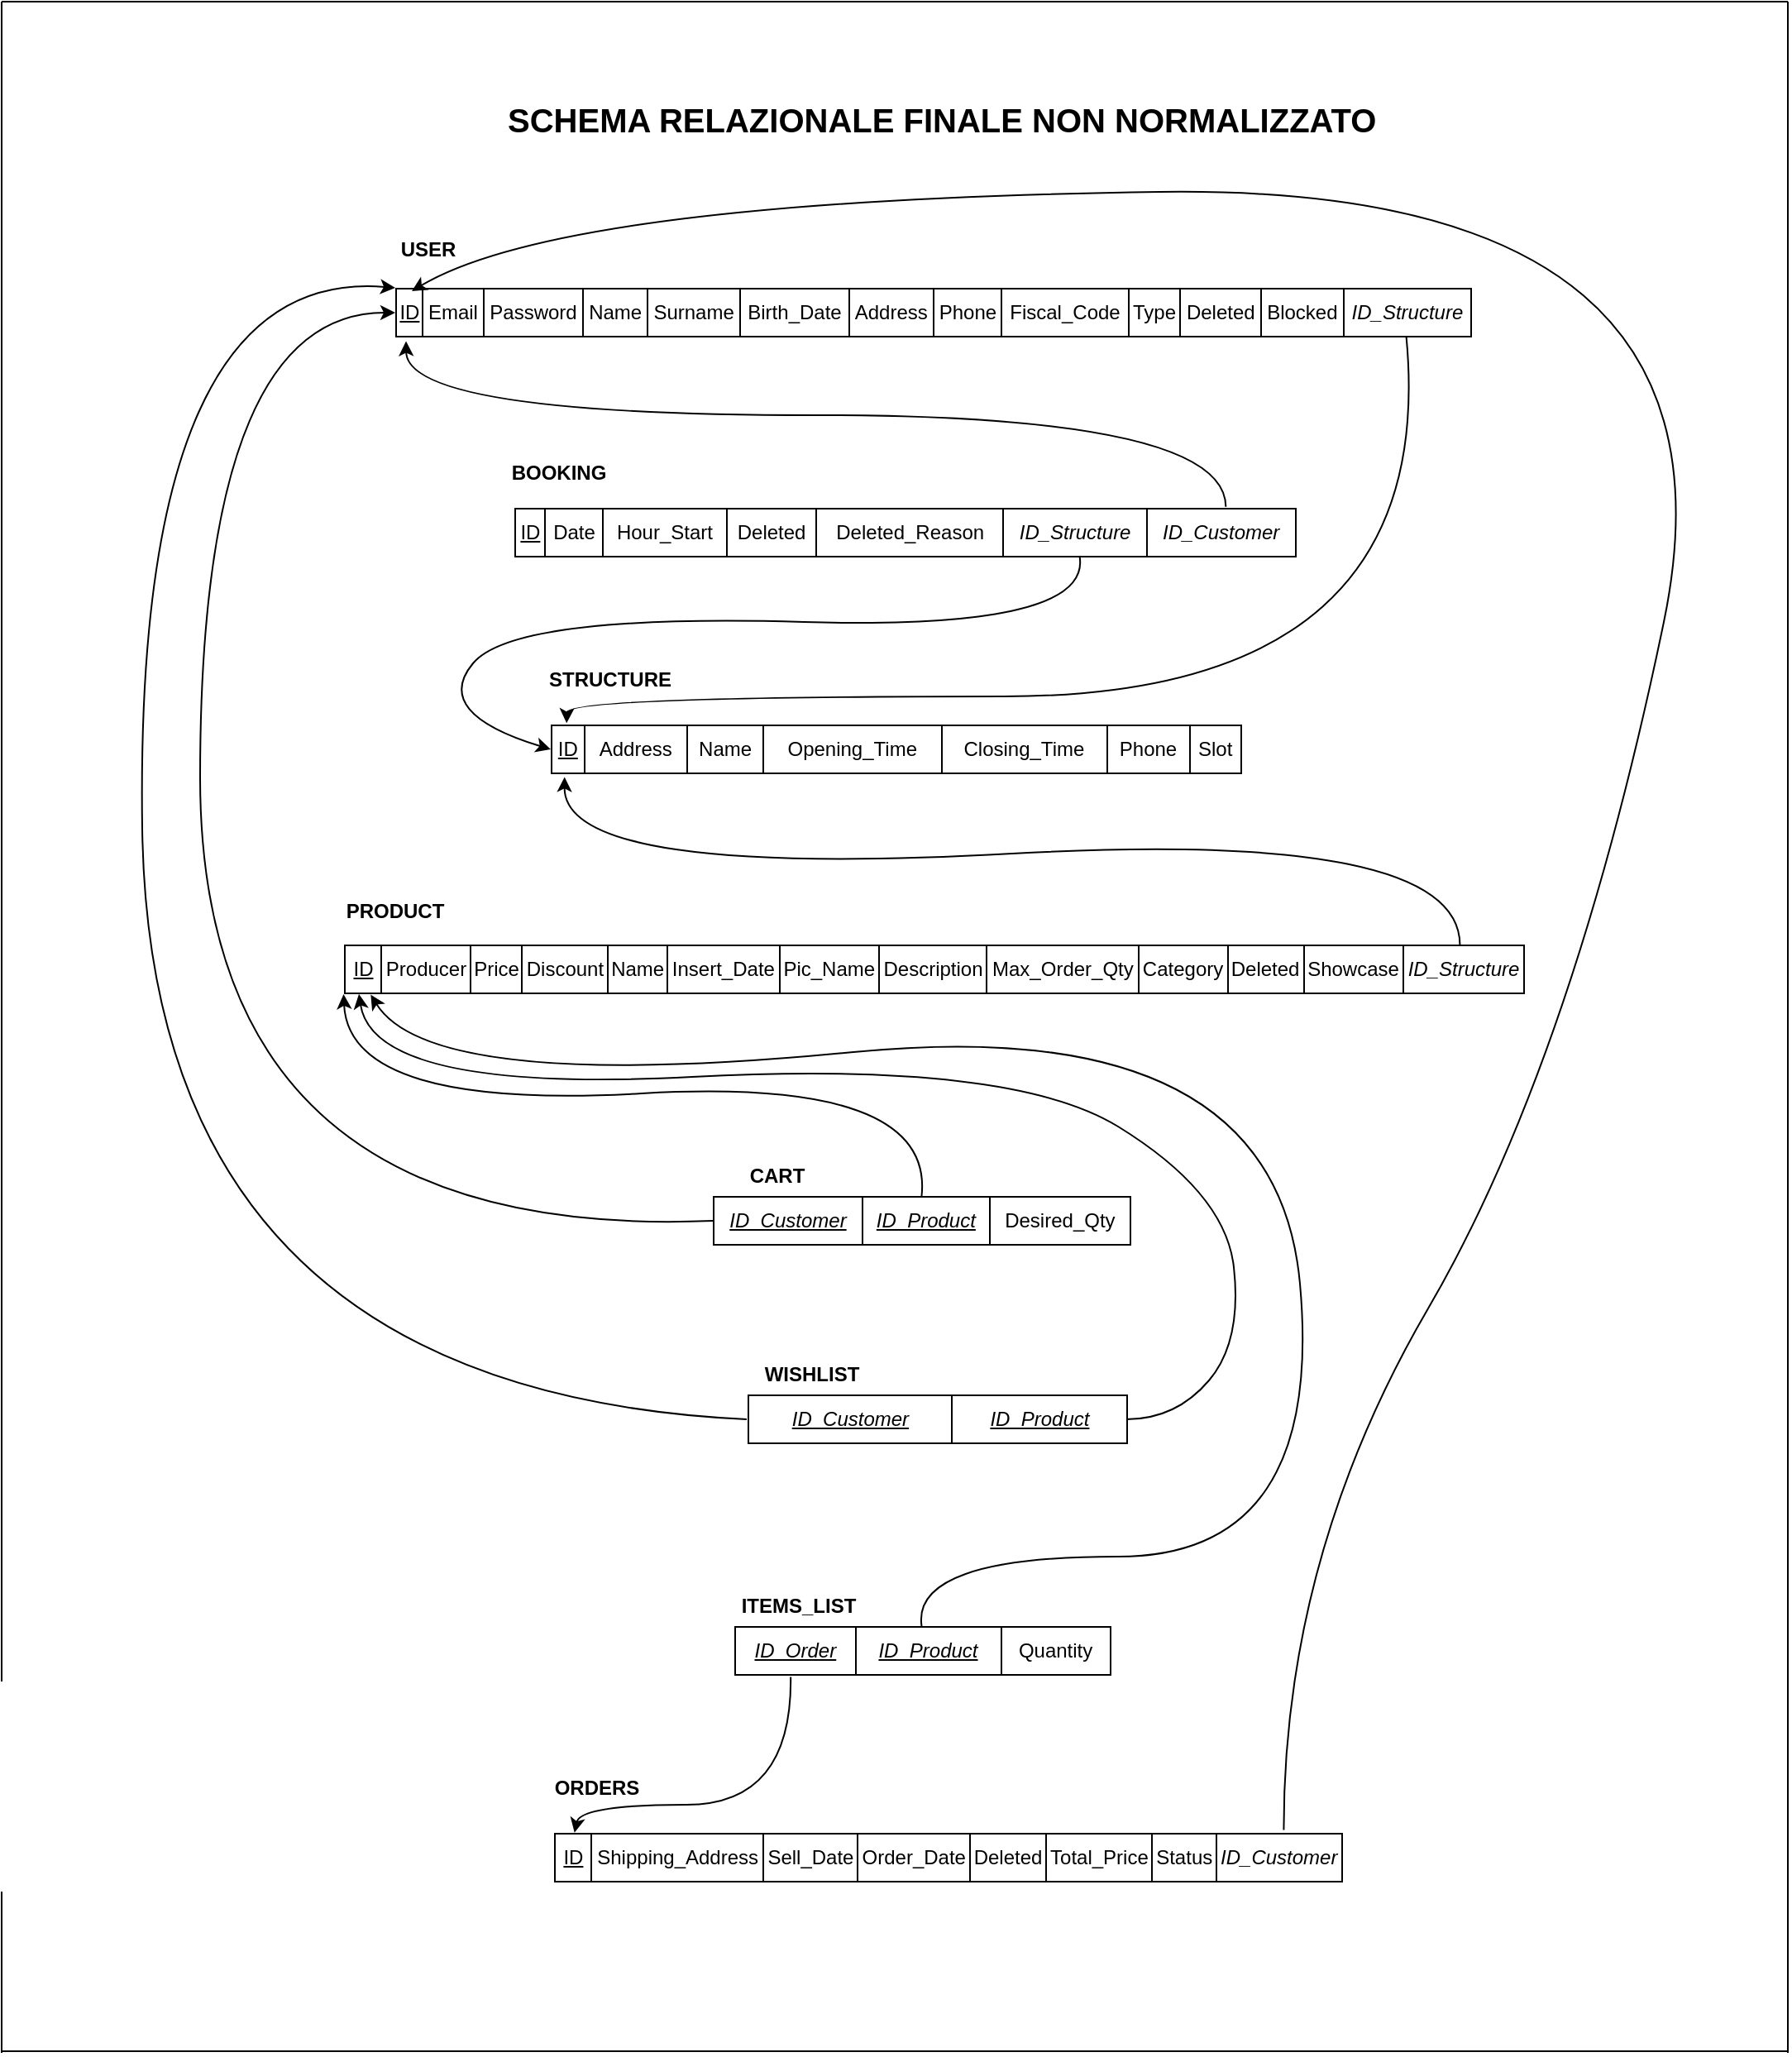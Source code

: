 <mxfile version="13.2.4" type="github">
  <diagram id="C5RBs43oDa-KdzZeNtuy" name="Page-1">
    <mxGraphModel dx="3324" dy="1542" grid="1" gridSize="10" guides="1" tooltips="1" connect="1" arrows="1" fold="1" page="1" pageScale="1.5" pageWidth="827" pageHeight="1169" math="0" shadow="0" extFonts="Quicksand^https://fonts.googleapis.com/css?family=Quicksand|Gruppo^https://fonts.googleapis.com/css?family=Gruppo|Pompiere^https://fonts.googleapis.com/css?family=Pompiere">
      <root>
        <mxCell id="WIyWlLk6GJQsqaUBKTNV-0" />
        <mxCell id="WIyWlLk6GJQsqaUBKTNV-1" parent="WIyWlLk6GJQsqaUBKTNV-0" />
        <mxCell id="EIEGdvuZ-sx4ZcDznCTi-5" value="&lt;table border=&quot;1&quot; width=&quot;100%&quot; style=&quot;width: 100% ; height: 100% ; border-collapse: collapse ; border: 1px solid rgb(0 , 0 , 0)&quot;&gt;&lt;tbody&gt;&lt;tr&gt;&lt;td&gt;&lt;u&gt;ID&lt;/u&gt;&lt;/td&gt;&lt;td&gt;Address&lt;/td&gt;&lt;td&gt;Name&lt;/td&gt;&lt;td&gt;Opening_Time&lt;/td&gt;&lt;td&gt;Closing_Time&lt;/td&gt;&lt;td&gt;Phone&lt;/td&gt;&lt;td&gt;Slot&lt;/td&gt;&lt;/tr&gt;&lt;/tbody&gt;&lt;/table&gt;" style="text;html=1;strokeColor=none;fillColor=none;overflow=fill;align=center;" parent="WIyWlLk6GJQsqaUBKTNV-1" vertex="1">
          <mxGeometry x="412" y="477" width="417.5" height="30" as="geometry" />
        </mxCell>
        <mxCell id="EIEGdvuZ-sx4ZcDznCTi-8" value="&lt;b&gt;STRUCTURE&lt;/b&gt;" style="text;html=1;strokeColor=none;fillColor=none;align=center;verticalAlign=middle;whiteSpace=wrap;rounded=0;" parent="WIyWlLk6GJQsqaUBKTNV-1" vertex="1">
          <mxGeometry x="427.5" y="440" width="40" height="20" as="geometry" />
        </mxCell>
        <mxCell id="EIEGdvuZ-sx4ZcDznCTi-9" value="&lt;table border=&quot;1&quot; width=&quot;100%&quot; style=&quot;width: 100% ; height: 100% ; border-collapse: collapse ; border: 1px solid rgb(0 , 0 , 0)&quot;&gt;&lt;tbody&gt;&lt;tr&gt;&lt;td&gt;&lt;u&gt;ID&lt;/u&gt;&lt;/td&gt;&lt;td&gt;Date&lt;/td&gt;&lt;td&gt;Hour_Start&lt;/td&gt;&lt;td&gt;Deleted&lt;/td&gt;&lt;td&gt;Deleted_Reason&lt;/td&gt;&lt;td&gt;&lt;i&gt;ID_Structure&lt;/i&gt;&lt;/td&gt;&lt;td&gt;&lt;i&gt;ID_Customer&lt;/i&gt;&lt;/td&gt;&lt;/tr&gt;&lt;/tbody&gt;&lt;/table&gt;" style="text;html=1;strokeColor=none;fillColor=none;overflow=fill;align=center;" parent="WIyWlLk6GJQsqaUBKTNV-1" vertex="1">
          <mxGeometry x="389.75" y="346" width="473" height="30" as="geometry" />
        </mxCell>
        <mxCell id="EIEGdvuZ-sx4ZcDznCTi-10" value="&lt;b&gt;BOOKING&lt;/b&gt;" style="text;html=1;strokeColor=none;fillColor=none;align=center;verticalAlign=middle;whiteSpace=wrap;rounded=0;" parent="WIyWlLk6GJQsqaUBKTNV-1" vertex="1">
          <mxGeometry x="396.75" y="315" width="40" height="20" as="geometry" />
        </mxCell>
        <mxCell id="KOET7OHkxtdppqmsKOV2-9" value="&lt;table border=&quot;1&quot; width=&quot;100%&quot; style=&quot;width: 100% ; height: 100% ; border-collapse: collapse ; border: 1px solid rgb(0 , 0 , 0)&quot;&gt;&lt;tbody&gt;&lt;tr&gt;&lt;td&gt;&amp;nbsp;&lt;u&gt;ID&lt;/u&gt;&amp;nbsp;&lt;/td&gt;&lt;td&gt;Producer&lt;/td&gt;&lt;td&gt;Price&lt;/td&gt;&lt;td&gt;Discount&lt;/td&gt;&lt;td&gt;Name&lt;/td&gt;&lt;td&gt;Insert_Date&lt;/td&gt;&lt;td&gt;Pic_Name&lt;/td&gt;&lt;td&gt;Description&lt;/td&gt;&lt;td&gt;Max_Order_Qty&lt;/td&gt;&lt;td&gt;Category&lt;/td&gt;&lt;td&gt;Deleted&lt;/td&gt;&lt;td&gt;Showcase&lt;/td&gt;&lt;td&gt;&lt;i&gt;ID_Structure&lt;/i&gt;&lt;/td&gt;&lt;/tr&gt;&lt;/tbody&gt;&lt;/table&gt;" style="text;html=1;strokeColor=none;fillColor=none;overflow=fill;align=center;" parent="WIyWlLk6GJQsqaUBKTNV-1" vertex="1">
          <mxGeometry x="286.75" y="610" width="713.5" height="30" as="geometry" />
        </mxCell>
        <mxCell id="KOET7OHkxtdppqmsKOV2-10" value="&lt;b&gt;PRODUCT&lt;/b&gt;" style="text;html=1;strokeColor=none;fillColor=none;align=center;verticalAlign=middle;whiteSpace=wrap;rounded=0;" parent="WIyWlLk6GJQsqaUBKTNV-1" vertex="1">
          <mxGeometry x="298.25" y="580" width="40" height="20" as="geometry" />
        </mxCell>
        <mxCell id="IJAy8uQEqMEVMCcrtVZX-7" value="&lt;table border=&quot;1&quot; width=&quot;100%&quot; style=&quot;width: 100% ; height: 100% ; border-collapse: collapse ; border: 1px solid rgb(0 , 0 , 0)&quot;&gt;&lt;tbody&gt;&lt;tr&gt;&lt;td&gt;&lt;span style=&quot;font-style: normal&quot;&gt;&amp;nbsp;&lt;u&gt;ID&lt;/u&gt;&amp;nbsp;&lt;/span&gt;&lt;/td&gt;&lt;td&gt;&lt;span style=&quot;font-style: normal&quot;&gt;Shipping_Address&lt;/span&gt;&lt;/td&gt;&lt;td&gt;&lt;span style=&quot;font-style: normal&quot;&gt;Sell_Date&lt;/span&gt;&lt;/td&gt;&lt;td&gt;&lt;span style=&quot;font-style: normal&quot;&gt;Order_Date&lt;/span&gt;&lt;/td&gt;&lt;td&gt;&lt;span style=&quot;font-style: normal&quot;&gt;Deleted&lt;/span&gt;&lt;/td&gt;&lt;td&gt;&lt;span style=&quot;font-style: normal&quot;&gt;Total_Price&lt;/span&gt;&lt;/td&gt;&lt;td&gt;&lt;span style=&quot;font-style: normal&quot;&gt;Status&lt;/span&gt;&lt;/td&gt;&lt;td&gt;ID_Customer&lt;/td&gt;&lt;/tr&gt;&lt;/tbody&gt;&lt;/table&gt;" style="text;html=1;strokeColor=none;fillColor=none;overflow=fill;align=center;fontStyle=2" parent="WIyWlLk6GJQsqaUBKTNV-1" vertex="1">
          <mxGeometry x="413.5" y="1147" width="476.5" height="30" as="geometry" />
        </mxCell>
        <mxCell id="IJAy8uQEqMEVMCcrtVZX-8" value="&lt;b&gt;ORDERS&lt;/b&gt;" style="text;html=1;strokeColor=none;fillColor=none;align=center;verticalAlign=middle;whiteSpace=wrap;rounded=0;" parent="WIyWlLk6GJQsqaUBKTNV-1" vertex="1">
          <mxGeometry x="412" y="1110" width="55.5" height="20" as="geometry" />
        </mxCell>
        <mxCell id="CbVcJyqTISDlB1ADT2_T-2" value="&lt;table border=&quot;1&quot; width=&quot;100%&quot; style=&quot;width: 100% ; height: 100% ; border-collapse: collapse ; border: 1px solid rgb(0 , 0 , 0)&quot;&gt;&lt;tbody&gt;&lt;tr&gt;&lt;td&gt;&lt;u&gt;ID&lt;/u&gt;&lt;/td&gt;&lt;td&gt;Email&lt;/td&gt;&lt;td&gt;Password&lt;/td&gt;&lt;td&gt;Name&lt;/td&gt;&lt;td&gt;Surname&lt;/td&gt;&lt;td&gt;Birth_Date&lt;/td&gt;&lt;td&gt;Address&lt;/td&gt;&lt;td&gt;Phone&lt;/td&gt;&lt;td&gt;Fiscal_Code&lt;/td&gt;&lt;td&gt;Type&lt;/td&gt;&lt;td&gt;Deleted&lt;/td&gt;&lt;td&gt;Blocked&lt;/td&gt;&lt;td&gt;&lt;i&gt;ID_Structure&lt;/i&gt;&lt;/td&gt;&lt;/tr&gt;&lt;/tbody&gt;&lt;/table&gt;" style="text;html=1;strokeColor=none;fillColor=none;overflow=fill;align=center;" parent="WIyWlLk6GJQsqaUBKTNV-1" vertex="1">
          <mxGeometry x="318" y="213" width="651" height="30" as="geometry" />
        </mxCell>
        <mxCell id="CbVcJyqTISDlB1ADT2_T-3" value="&lt;b&gt;USER&lt;/b&gt;" style="text;html=1;strokeColor=none;fillColor=none;align=center;verticalAlign=middle;whiteSpace=wrap;rounded=0;" parent="WIyWlLk6GJQsqaUBKTNV-1" vertex="1">
          <mxGeometry x="318" y="180" width="40" height="20" as="geometry" />
        </mxCell>
        <mxCell id="CbVcJyqTISDlB1ADT2_T-9" value="&lt;b&gt;&lt;font style=&quot;font-size: 20px&quot;&gt;SCHEMA RELAZIONALE FINALE NON NORMALIZZATO&lt;/font&gt;&lt;/b&gt;" style="text;html=1;strokeColor=none;fillColor=none;align=left;verticalAlign=middle;whiteSpace=wrap;rounded=0;" parent="WIyWlLk6GJQsqaUBKTNV-1" vertex="1">
          <mxGeometry x="384" y="101" width="606" height="20" as="geometry" />
        </mxCell>
        <mxCell id="CbVcJyqTISDlB1ADT2_T-19" value="" style="endArrow=none;html=1;rounded=0;strokeColor=#000000;" parent="WIyWlLk6GJQsqaUBKTNV-1" edge="1">
          <mxGeometry relative="1" as="geometry">
            <mxPoint x="80" y="1280" as="sourcePoint" />
            <mxPoint x="80" y="40" as="targetPoint" />
          </mxGeometry>
        </mxCell>
        <mxCell id="CbVcJyqTISDlB1ADT2_T-20" value="" style="endArrow=none;html=1;rounded=0;strokeColor=#000000;" parent="WIyWlLk6GJQsqaUBKTNV-1" edge="1">
          <mxGeometry relative="1" as="geometry">
            <mxPoint x="80" y="40" as="sourcePoint" />
            <mxPoint x="1160" y="40" as="targetPoint" />
          </mxGeometry>
        </mxCell>
        <mxCell id="CbVcJyqTISDlB1ADT2_T-21" value="" style="endArrow=none;html=1;rounded=0;strokeColor=#000000;" parent="WIyWlLk6GJQsqaUBKTNV-1" edge="1">
          <mxGeometry relative="1" as="geometry">
            <mxPoint x="1160" y="1280" as="sourcePoint" />
            <mxPoint x="1160" y="40" as="targetPoint" />
          </mxGeometry>
        </mxCell>
        <mxCell id="CbVcJyqTISDlB1ADT2_T-22" value="" style="endArrow=none;html=1;rounded=0;strokeColor=#000000;" parent="WIyWlLk6GJQsqaUBKTNV-1" edge="1">
          <mxGeometry relative="1" as="geometry">
            <mxPoint x="80" y="1279" as="sourcePoint" />
            <mxPoint x="1160" y="1279" as="targetPoint" />
          </mxGeometry>
        </mxCell>
        <mxCell id="8RzJpFf-Yr8NIqFTO0fK-0" value="&lt;table border=&quot;1&quot; width=&quot;100%&quot; style=&quot;width: 100% ; height: 100% ; border-collapse: collapse ; border: 1px solid rgb(0 , 0 , 0)&quot;&gt;&lt;tbody&gt;&lt;tr&gt;&lt;td&gt;&lt;u&gt;ID_Customer&lt;/u&gt;&lt;/td&gt;&lt;td&gt;&lt;u&gt;ID_Product&lt;/u&gt;&lt;/td&gt;&lt;td&gt;&lt;span style=&quot;font-style: normal&quot;&gt;Desired_Qty&lt;/span&gt;&lt;/td&gt;&lt;/tr&gt;&lt;/tbody&gt;&lt;/table&gt;" style="text;html=1;strokeColor=none;fillColor=none;overflow=fill;align=center;fontStyle=2" parent="WIyWlLk6GJQsqaUBKTNV-1" vertex="1">
          <mxGeometry x="510" y="762" width="252.5" height="30" as="geometry" />
        </mxCell>
        <mxCell id="8RzJpFf-Yr8NIqFTO0fK-1" value="&lt;b&gt;CART&lt;/b&gt;" style="text;html=1;strokeColor=none;fillColor=none;align=center;verticalAlign=middle;whiteSpace=wrap;rounded=0;" parent="WIyWlLk6GJQsqaUBKTNV-1" vertex="1">
          <mxGeometry x="521" y="740" width="55.5" height="20" as="geometry" />
        </mxCell>
        <mxCell id="8RzJpFf-Yr8NIqFTO0fK-2" value="&lt;table border=&quot;1&quot; width=&quot;100%&quot; style=&quot;width: 100% ; height: 100% ; border-collapse: collapse ; border: 1px solid rgb(0 , 0 , 0)&quot;&gt;&lt;tbody&gt;&lt;tr&gt;&lt;td&gt;&lt;u&gt;ID_Customer&lt;/u&gt;&lt;/td&gt;&lt;td&gt;&lt;u&gt;ID_Product&lt;/u&gt;&lt;/td&gt;&lt;/tr&gt;&lt;/tbody&gt;&lt;/table&gt;" style="text;html=1;strokeColor=none;fillColor=none;overflow=fill;align=center;fontStyle=2" parent="WIyWlLk6GJQsqaUBKTNV-1" vertex="1">
          <mxGeometry x="530.5" y="882" width="229.5" height="30" as="geometry" />
        </mxCell>
        <mxCell id="8RzJpFf-Yr8NIqFTO0fK-3" value="&lt;b&gt;WISHLIST&lt;/b&gt;" style="text;html=1;strokeColor=none;fillColor=none;align=center;verticalAlign=middle;whiteSpace=wrap;rounded=0;" parent="WIyWlLk6GJQsqaUBKTNV-1" vertex="1">
          <mxGeometry x="541.5" y="860" width="55.5" height="20" as="geometry" />
        </mxCell>
        <mxCell id="jN095DMbJzueWw74nH2b-2" value="&lt;table border=&quot;1&quot; width=&quot;100%&quot; style=&quot;width: 100% ; height: 100% ; border-collapse: collapse ; border: 1px solid rgb(0 , 0 , 0)&quot;&gt;&lt;tbody&gt;&lt;tr&gt;&lt;td&gt;&lt;u&gt;ID_Order&lt;/u&gt;&lt;br&gt;&lt;/td&gt;&lt;td&gt;&lt;u&gt;ID_Product&lt;/u&gt;&lt;/td&gt;&lt;td&gt;&lt;span style=&quot;font-style: normal&quot;&gt;Quantity&lt;/span&gt;&lt;/td&gt;&lt;/tr&gt;&lt;/tbody&gt;&lt;/table&gt;" style="text;html=1;strokeColor=none;fillColor=none;overflow=fill;align=center;fontStyle=2" vertex="1" parent="WIyWlLk6GJQsqaUBKTNV-1">
          <mxGeometry x="522.5" y="1022" width="227.5" height="30" as="geometry" />
        </mxCell>
        <mxCell id="jN095DMbJzueWw74nH2b-3" value="&lt;b&gt;ITEMS_LIST&lt;/b&gt;" style="text;html=1;strokeColor=none;fillColor=none;align=center;verticalAlign=middle;whiteSpace=wrap;rounded=0;" vertex="1" parent="WIyWlLk6GJQsqaUBKTNV-1">
          <mxGeometry x="533.5" y="1000" width="55.5" height="20" as="geometry" />
        </mxCell>
        <mxCell id="jN095DMbJzueWw74nH2b-5" value="" style="curved=1;endArrow=classic;html=1;entryX=0.01;entryY=1.075;entryDx=0;entryDy=0;entryPerimeter=0;exitX=0.91;exitY=-0.019;exitDx=0;exitDy=0;exitPerimeter=0;" edge="1" parent="WIyWlLk6GJQsqaUBKTNV-1" source="EIEGdvuZ-sx4ZcDznCTi-9" target="CbVcJyqTISDlB1ADT2_T-2">
          <mxGeometry width="50" height="50" relative="1" as="geometry">
            <mxPoint x="900" y="440" as="sourcePoint" />
            <mxPoint x="950" y="390" as="targetPoint" />
            <Array as="points">
              <mxPoint x="820" y="290" />
              <mxPoint x="325" y="290" />
            </Array>
          </mxGeometry>
        </mxCell>
        <mxCell id="jN095DMbJzueWw74nH2b-6" value="" style="curved=1;endArrow=classic;html=1;entryX=0.023;entryY=-0.029;entryDx=0;entryDy=0;entryPerimeter=0;exitX=0.939;exitY=0.981;exitDx=0;exitDy=0;exitPerimeter=0;" edge="1" parent="WIyWlLk6GJQsqaUBKTNV-1" source="CbVcJyqTISDlB1ADT2_T-2" target="EIEGdvuZ-sx4ZcDznCTi-5">
          <mxGeometry width="50" height="50" relative="1" as="geometry">
            <mxPoint x="910" y="460" as="sourcePoint" />
            <mxPoint x="960" y="410" as="targetPoint" />
            <Array as="points">
              <mxPoint x="950" y="460" />
              <mxPoint x="422" y="460" />
            </Array>
          </mxGeometry>
        </mxCell>
        <mxCell id="jN095DMbJzueWw74nH2b-7" value="" style="curved=1;endArrow=classic;html=1;entryX=0;entryY=0.5;entryDx=0;entryDy=0;exitX=0.723;exitY=0.967;exitDx=0;exitDy=0;exitPerimeter=0;" edge="1" parent="WIyWlLk6GJQsqaUBKTNV-1" source="EIEGdvuZ-sx4ZcDznCTi-9" target="EIEGdvuZ-sx4ZcDznCTi-5">
          <mxGeometry width="50" height="50" relative="1" as="geometry">
            <mxPoint x="290" y="470" as="sourcePoint" />
            <mxPoint x="340" y="420" as="targetPoint" />
            <Array as="points">
              <mxPoint x="740" y="420" />
              <mxPoint x="390" y="410" />
              <mxPoint x="340" y="470" />
            </Array>
          </mxGeometry>
        </mxCell>
        <mxCell id="jN095DMbJzueWw74nH2b-8" value="" style="curved=1;endArrow=classic;html=1;entryX=0.02;entryY=1.057;entryDx=0;entryDy=0;entryPerimeter=0;exitX=0.946;exitY=0.014;exitDx=0;exitDy=0;exitPerimeter=0;" edge="1" parent="WIyWlLk6GJQsqaUBKTNV-1" source="KOET7OHkxtdppqmsKOV2-9" target="EIEGdvuZ-sx4ZcDznCTi-5">
          <mxGeometry width="50" height="50" relative="1" as="geometry">
            <mxPoint x="730" y="590" as="sourcePoint" />
            <mxPoint x="780" y="540" as="targetPoint" />
            <Array as="points">
              <mxPoint x="962" y="540" />
              <mxPoint x="420" y="570" />
            </Array>
          </mxGeometry>
        </mxCell>
        <mxCell id="jN095DMbJzueWw74nH2b-9" value="" style="curved=1;endArrow=classic;html=1;entryX=0;entryY=1;entryDx=0;entryDy=0;exitX=0.5;exitY=0;exitDx=0;exitDy=0;" edge="1" parent="WIyWlLk6GJQsqaUBKTNV-1" source="8RzJpFf-Yr8NIqFTO0fK-0" target="KOET7OHkxtdppqmsKOV2-9">
          <mxGeometry width="50" height="50" relative="1" as="geometry">
            <mxPoint x="410" y="740" as="sourcePoint" />
            <mxPoint x="460" y="690" as="targetPoint" />
            <Array as="points">
              <mxPoint x="644" y="690" />
              <mxPoint x="290" y="710" />
            </Array>
          </mxGeometry>
        </mxCell>
        <mxCell id="jN095DMbJzueWw74nH2b-10" value="" style="curved=1;endArrow=classic;html=1;entryX=0;entryY=0.5;entryDx=0;entryDy=0;exitX=0;exitY=0.5;exitDx=0;exitDy=0;" edge="1" parent="WIyWlLk6GJQsqaUBKTNV-1" source="8RzJpFf-Yr8NIqFTO0fK-0" target="CbVcJyqTISDlB1ADT2_T-2">
          <mxGeometry width="50" height="50" relative="1" as="geometry">
            <mxPoint x="240" y="570" as="sourcePoint" />
            <mxPoint x="290" y="520" as="targetPoint" />
            <Array as="points">
              <mxPoint x="200" y="790" />
              <mxPoint x="200" y="228" />
            </Array>
          </mxGeometry>
        </mxCell>
        <mxCell id="jN095DMbJzueWw74nH2b-11" value="" style="curved=1;endArrow=classic;html=1;entryX=0;entryY=0;entryDx=0;entryDy=0;exitX=0;exitY=0.5;exitDx=0;exitDy=0;" edge="1" parent="WIyWlLk6GJQsqaUBKTNV-1" source="8RzJpFf-Yr8NIqFTO0fK-2" target="CbVcJyqTISDlB1ADT2_T-2">
          <mxGeometry width="50" height="50" relative="1" as="geometry">
            <mxPoint x="120" y="580" as="sourcePoint" />
            <mxPoint x="170" y="530" as="targetPoint" />
            <Array as="points">
              <mxPoint x="170" y="880" />
              <mxPoint x="160" y="200" />
            </Array>
          </mxGeometry>
        </mxCell>
        <mxCell id="jN095DMbJzueWw74nH2b-12" value="" style="curved=1;endArrow=classic;html=1;entryX=0.013;entryY=0.996;entryDx=0;entryDy=0;entryPerimeter=0;exitX=1;exitY=0.5;exitDx=0;exitDy=0;" edge="1" parent="WIyWlLk6GJQsqaUBKTNV-1" source="8RzJpFf-Yr8NIqFTO0fK-2" target="KOET7OHkxtdppqmsKOV2-9">
          <mxGeometry width="50" height="50" relative="1" as="geometry">
            <mxPoint x="840" y="870" as="sourcePoint" />
            <mxPoint x="740" y="680" as="targetPoint" />
            <Array as="points">
              <mxPoint x="790" y="897" />
              <mxPoint x="830" y="850" />
              <mxPoint x="820" y="760" />
              <mxPoint x="690" y="680" />
              <mxPoint x="305" y="700" />
            </Array>
          </mxGeometry>
        </mxCell>
        <mxCell id="jN095DMbJzueWw74nH2b-13" value="" style="curved=1;endArrow=classic;html=1;exitX=0.927;exitY=-0.057;exitDx=0;exitDy=0;exitPerimeter=0;" edge="1" parent="WIyWlLk6GJQsqaUBKTNV-1" source="IJAy8uQEqMEVMCcrtVZX-7">
          <mxGeometry width="50" height="50" relative="1" as="geometry">
            <mxPoint x="540" y="230" as="sourcePoint" />
            <mxPoint x="328" y="215" as="targetPoint" />
            <Array as="points">
              <mxPoint x="855" y="980" />
              <mxPoint x="1030" y="680" />
              <mxPoint x="1140" y="150" />
              <mxPoint x="420" y="160" />
            </Array>
          </mxGeometry>
        </mxCell>
        <mxCell id="jN095DMbJzueWw74nH2b-14" value="" style="curved=1;endArrow=classic;html=1;exitX=0.152;exitY=1.024;exitDx=0;exitDy=0;exitPerimeter=0;entryX=0.027;entryY=-0.006;entryDx=0;entryDy=0;entryPerimeter=0;" edge="1" parent="WIyWlLk6GJQsqaUBKTNV-1" source="jN095DMbJzueWw74nH2b-2" target="IJAy8uQEqMEVMCcrtVZX-7">
          <mxGeometry width="50" height="50" relative="1" as="geometry">
            <mxPoint x="412" y="1050" as="sourcePoint" />
            <mxPoint x="462" y="1000" as="targetPoint" />
            <Array as="points">
              <mxPoint x="558" y="1130" />
              <mxPoint x="430" y="1130" />
            </Array>
          </mxGeometry>
        </mxCell>
        <mxCell id="jN095DMbJzueWw74nH2b-15" value="" style="curved=1;endArrow=classic;html=1;entryX=0.023;entryY=1.01;entryDx=0;entryDy=0;entryPerimeter=0;exitX=0.5;exitY=0;exitDx=0;exitDy=0;" edge="1" parent="WIyWlLk6GJQsqaUBKTNV-1" source="jN095DMbJzueWw74nH2b-2" target="KOET7OHkxtdppqmsKOV2-9">
          <mxGeometry width="50" height="50" relative="1" as="geometry">
            <mxPoint x="420" y="720" as="sourcePoint" />
            <mxPoint x="470" y="670" as="targetPoint" />
            <Array as="points">
              <mxPoint x="630" y="980" />
              <mxPoint x="880" y="980" />
              <mxPoint x="850" y="650" />
              <mxPoint x="340" y="700" />
            </Array>
          </mxGeometry>
        </mxCell>
      </root>
    </mxGraphModel>
  </diagram>
</mxfile>
